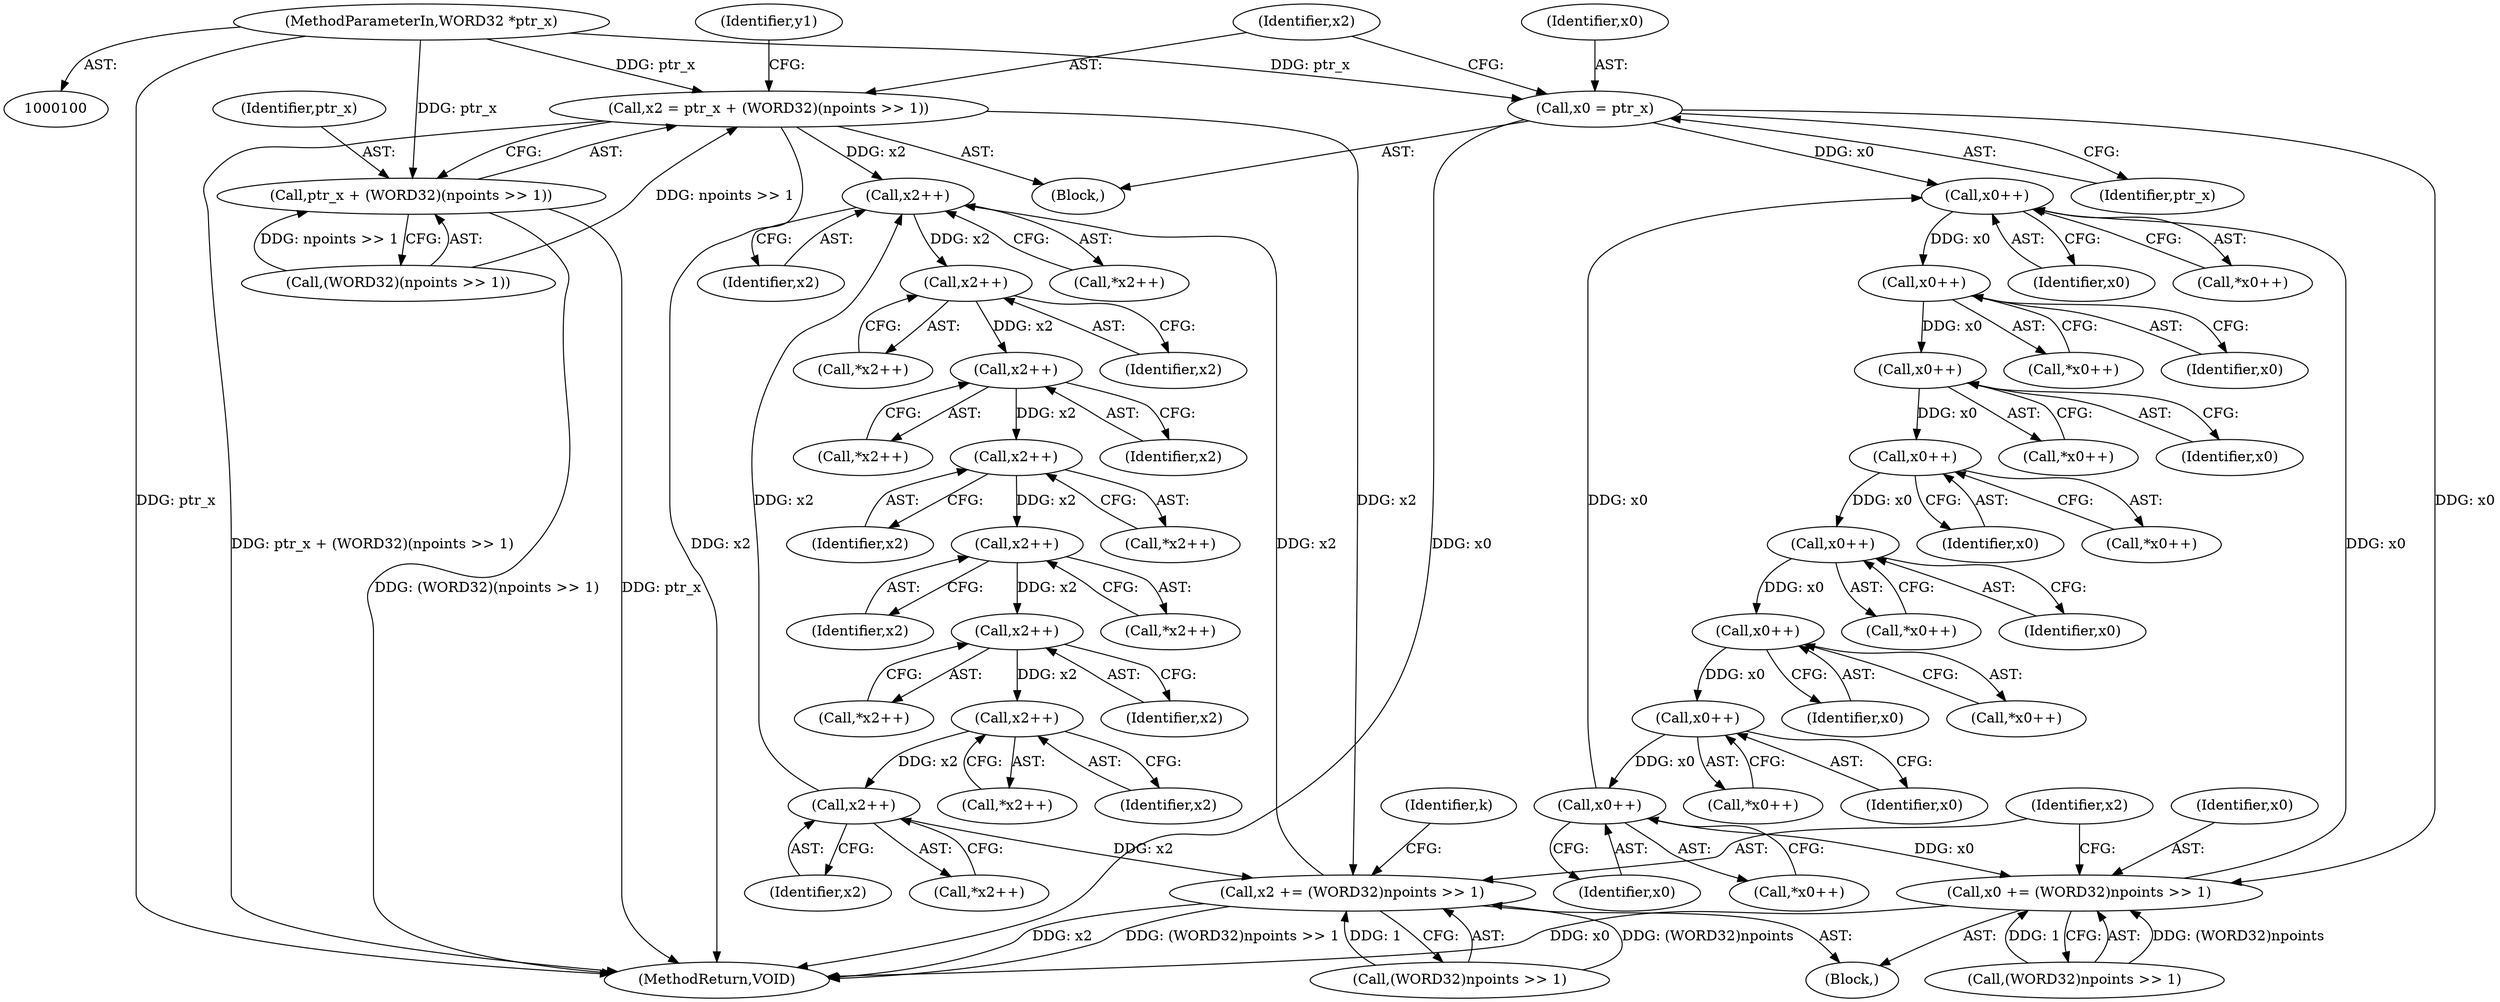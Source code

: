 digraph "0_Android_04e8cd58f075bec5892e369c8deebca9c67e855c@pointer" {
"1000102" [label="(MethodParameterIn,WORD32 *ptr_x)"];
"1000159" [label="(Call,x0 = ptr_x)"];
"1000230" [label="(Call,x0++)"];
"1000235" [label="(Call,x0++)"];
"1000240" [label="(Call,x0++)"];
"1000245" [label="(Call,x0++)"];
"1000250" [label="(Call,x0++)"];
"1000255" [label="(Call,x0++)"];
"1000260" [label="(Call,x0++)"];
"1000265" [label="(Call,x0++)"];
"1000491" [label="(Call,x0 += (WORD32)npoints >> 1)"];
"1000162" [label="(Call,x2 = ptr_x + (WORD32)(npoints >> 1))"];
"1000358" [label="(Call,x2++)"];
"1000363" [label="(Call,x2++)"];
"1000368" [label="(Call,x2++)"];
"1000373" [label="(Call,x2++)"];
"1000378" [label="(Call,x2++)"];
"1000383" [label="(Call,x2++)"];
"1000388" [label="(Call,x2++)"];
"1000393" [label="(Call,x2++)"];
"1000498" [label="(Call,x2 += (WORD32)npoints >> 1)"];
"1000164" [label="(Call,ptr_x + (WORD32)(npoints >> 1))"];
"1000165" [label="(Identifier,ptr_x)"];
"1000389" [label="(Identifier,x2)"];
"1000392" [label="(Call,*x2++)"];
"1000260" [label="(Call,x0++)"];
"1000241" [label="(Identifier,x0)"];
"1000254" [label="(Call,*x0++)"];
"1000164" [label="(Call,ptr_x + (WORD32)(npoints >> 1))"];
"1000231" [label="(Identifier,x0)"];
"1000357" [label="(Call,*x2++)"];
"1000377" [label="(Call,*x2++)"];
"1000394" [label="(Identifier,x2)"];
"1000498" [label="(Call,x2 += (WORD32)npoints >> 1)"];
"1000230" [label="(Call,x0++)"];
"1000373" [label="(Call,x2++)"];
"1000505" [label="(MethodReturn,VOID)"];
"1000229" [label="(Call,*x0++)"];
"1000251" [label="(Identifier,x0)"];
"1000235" [label="(Call,x0++)"];
"1000245" [label="(Call,x0++)"];
"1000383" [label="(Call,x2++)"];
"1000393" [label="(Call,x2++)"];
"1000388" [label="(Call,x2++)"];
"1000500" [label="(Call,(WORD32)npoints >> 1)"];
"1000166" [label="(Call,(WORD32)(npoints >> 1))"];
"1000256" [label="(Identifier,x0)"];
"1000266" [label="(Identifier,x0)"];
"1000206" [label="(Block,)"];
"1000160" [label="(Identifier,x0)"];
"1000493" [label="(Call,(WORD32)npoints >> 1)"];
"1000363" [label="(Call,x2++)"];
"1000163" [label="(Identifier,x2)"];
"1000387" [label="(Call,*x2++)"];
"1000249" [label="(Call,*x0++)"];
"1000205" [label="(Identifier,k)"];
"1000364" [label="(Identifier,x2)"];
"1000491" [label="(Call,x0 += (WORD32)npoints >> 1)"];
"1000369" [label="(Identifier,x2)"];
"1000362" [label="(Call,*x2++)"];
"1000379" [label="(Identifier,x2)"];
"1000244" [label="(Call,*x0++)"];
"1000499" [label="(Identifier,x2)"];
"1000372" [label="(Call,*x2++)"];
"1000264" [label="(Call,*x0++)"];
"1000374" [label="(Identifier,x2)"];
"1000236" [label="(Identifier,x0)"];
"1000368" [label="(Call,x2++)"];
"1000246" [label="(Identifier,x0)"];
"1000261" [label="(Identifier,x0)"];
"1000358" [label="(Call,x2++)"];
"1000492" [label="(Identifier,x0)"];
"1000240" [label="(Call,x0++)"];
"1000162" [label="(Call,x2 = ptr_x + (WORD32)(npoints >> 1))"];
"1000265" [label="(Call,x0++)"];
"1000102" [label="(MethodParameterIn,WORD32 *ptr_x)"];
"1000105" [label="(Block,)"];
"1000359" [label="(Identifier,x2)"];
"1000384" [label="(Identifier,x2)"];
"1000161" [label="(Identifier,ptr_x)"];
"1000382" [label="(Call,*x2++)"];
"1000259" [label="(Call,*x0++)"];
"1000378" [label="(Call,x2++)"];
"1000234" [label="(Call,*x0++)"];
"1000367" [label="(Call,*x2++)"];
"1000159" [label="(Call,x0 = ptr_x)"];
"1000250" [label="(Call,x0++)"];
"1000255" [label="(Call,x0++)"];
"1000172" [label="(Identifier,y1)"];
"1000239" [label="(Call,*x0++)"];
"1000102" -> "1000100"  [label="AST: "];
"1000102" -> "1000505"  [label="DDG: ptr_x"];
"1000102" -> "1000159"  [label="DDG: ptr_x"];
"1000102" -> "1000162"  [label="DDG: ptr_x"];
"1000102" -> "1000164"  [label="DDG: ptr_x"];
"1000159" -> "1000105"  [label="AST: "];
"1000159" -> "1000161"  [label="CFG: "];
"1000160" -> "1000159"  [label="AST: "];
"1000161" -> "1000159"  [label="AST: "];
"1000163" -> "1000159"  [label="CFG: "];
"1000159" -> "1000505"  [label="DDG: x0"];
"1000159" -> "1000230"  [label="DDG: x0"];
"1000159" -> "1000491"  [label="DDG: x0"];
"1000230" -> "1000229"  [label="AST: "];
"1000230" -> "1000231"  [label="CFG: "];
"1000231" -> "1000230"  [label="AST: "];
"1000229" -> "1000230"  [label="CFG: "];
"1000265" -> "1000230"  [label="DDG: x0"];
"1000491" -> "1000230"  [label="DDG: x0"];
"1000230" -> "1000235"  [label="DDG: x0"];
"1000235" -> "1000234"  [label="AST: "];
"1000235" -> "1000236"  [label="CFG: "];
"1000236" -> "1000235"  [label="AST: "];
"1000234" -> "1000235"  [label="CFG: "];
"1000235" -> "1000240"  [label="DDG: x0"];
"1000240" -> "1000239"  [label="AST: "];
"1000240" -> "1000241"  [label="CFG: "];
"1000241" -> "1000240"  [label="AST: "];
"1000239" -> "1000240"  [label="CFG: "];
"1000240" -> "1000245"  [label="DDG: x0"];
"1000245" -> "1000244"  [label="AST: "];
"1000245" -> "1000246"  [label="CFG: "];
"1000246" -> "1000245"  [label="AST: "];
"1000244" -> "1000245"  [label="CFG: "];
"1000245" -> "1000250"  [label="DDG: x0"];
"1000250" -> "1000249"  [label="AST: "];
"1000250" -> "1000251"  [label="CFG: "];
"1000251" -> "1000250"  [label="AST: "];
"1000249" -> "1000250"  [label="CFG: "];
"1000250" -> "1000255"  [label="DDG: x0"];
"1000255" -> "1000254"  [label="AST: "];
"1000255" -> "1000256"  [label="CFG: "];
"1000256" -> "1000255"  [label="AST: "];
"1000254" -> "1000255"  [label="CFG: "];
"1000255" -> "1000260"  [label="DDG: x0"];
"1000260" -> "1000259"  [label="AST: "];
"1000260" -> "1000261"  [label="CFG: "];
"1000261" -> "1000260"  [label="AST: "];
"1000259" -> "1000260"  [label="CFG: "];
"1000260" -> "1000265"  [label="DDG: x0"];
"1000265" -> "1000264"  [label="AST: "];
"1000265" -> "1000266"  [label="CFG: "];
"1000266" -> "1000265"  [label="AST: "];
"1000264" -> "1000265"  [label="CFG: "];
"1000265" -> "1000491"  [label="DDG: x0"];
"1000491" -> "1000206"  [label="AST: "];
"1000491" -> "1000493"  [label="CFG: "];
"1000492" -> "1000491"  [label="AST: "];
"1000493" -> "1000491"  [label="AST: "];
"1000499" -> "1000491"  [label="CFG: "];
"1000491" -> "1000505"  [label="DDG: x0"];
"1000493" -> "1000491"  [label="DDG: (WORD32)npoints"];
"1000493" -> "1000491"  [label="DDG: 1"];
"1000162" -> "1000105"  [label="AST: "];
"1000162" -> "1000164"  [label="CFG: "];
"1000163" -> "1000162"  [label="AST: "];
"1000164" -> "1000162"  [label="AST: "];
"1000172" -> "1000162"  [label="CFG: "];
"1000162" -> "1000505"  [label="DDG: ptr_x + (WORD32)(npoints >> 1)"];
"1000162" -> "1000505"  [label="DDG: x2"];
"1000166" -> "1000162"  [label="DDG: npoints >> 1"];
"1000162" -> "1000358"  [label="DDG: x2"];
"1000162" -> "1000498"  [label="DDG: x2"];
"1000358" -> "1000357"  [label="AST: "];
"1000358" -> "1000359"  [label="CFG: "];
"1000359" -> "1000358"  [label="AST: "];
"1000357" -> "1000358"  [label="CFG: "];
"1000393" -> "1000358"  [label="DDG: x2"];
"1000498" -> "1000358"  [label="DDG: x2"];
"1000358" -> "1000363"  [label="DDG: x2"];
"1000363" -> "1000362"  [label="AST: "];
"1000363" -> "1000364"  [label="CFG: "];
"1000364" -> "1000363"  [label="AST: "];
"1000362" -> "1000363"  [label="CFG: "];
"1000363" -> "1000368"  [label="DDG: x2"];
"1000368" -> "1000367"  [label="AST: "];
"1000368" -> "1000369"  [label="CFG: "];
"1000369" -> "1000368"  [label="AST: "];
"1000367" -> "1000368"  [label="CFG: "];
"1000368" -> "1000373"  [label="DDG: x2"];
"1000373" -> "1000372"  [label="AST: "];
"1000373" -> "1000374"  [label="CFG: "];
"1000374" -> "1000373"  [label="AST: "];
"1000372" -> "1000373"  [label="CFG: "];
"1000373" -> "1000378"  [label="DDG: x2"];
"1000378" -> "1000377"  [label="AST: "];
"1000378" -> "1000379"  [label="CFG: "];
"1000379" -> "1000378"  [label="AST: "];
"1000377" -> "1000378"  [label="CFG: "];
"1000378" -> "1000383"  [label="DDG: x2"];
"1000383" -> "1000382"  [label="AST: "];
"1000383" -> "1000384"  [label="CFG: "];
"1000384" -> "1000383"  [label="AST: "];
"1000382" -> "1000383"  [label="CFG: "];
"1000383" -> "1000388"  [label="DDG: x2"];
"1000388" -> "1000387"  [label="AST: "];
"1000388" -> "1000389"  [label="CFG: "];
"1000389" -> "1000388"  [label="AST: "];
"1000387" -> "1000388"  [label="CFG: "];
"1000388" -> "1000393"  [label="DDG: x2"];
"1000393" -> "1000392"  [label="AST: "];
"1000393" -> "1000394"  [label="CFG: "];
"1000394" -> "1000393"  [label="AST: "];
"1000392" -> "1000393"  [label="CFG: "];
"1000393" -> "1000498"  [label="DDG: x2"];
"1000498" -> "1000206"  [label="AST: "];
"1000498" -> "1000500"  [label="CFG: "];
"1000499" -> "1000498"  [label="AST: "];
"1000500" -> "1000498"  [label="AST: "];
"1000205" -> "1000498"  [label="CFG: "];
"1000498" -> "1000505"  [label="DDG: x2"];
"1000498" -> "1000505"  [label="DDG: (WORD32)npoints >> 1"];
"1000500" -> "1000498"  [label="DDG: (WORD32)npoints"];
"1000500" -> "1000498"  [label="DDG: 1"];
"1000164" -> "1000166"  [label="CFG: "];
"1000165" -> "1000164"  [label="AST: "];
"1000166" -> "1000164"  [label="AST: "];
"1000164" -> "1000505"  [label="DDG: (WORD32)(npoints >> 1)"];
"1000164" -> "1000505"  [label="DDG: ptr_x"];
"1000166" -> "1000164"  [label="DDG: npoints >> 1"];
}
